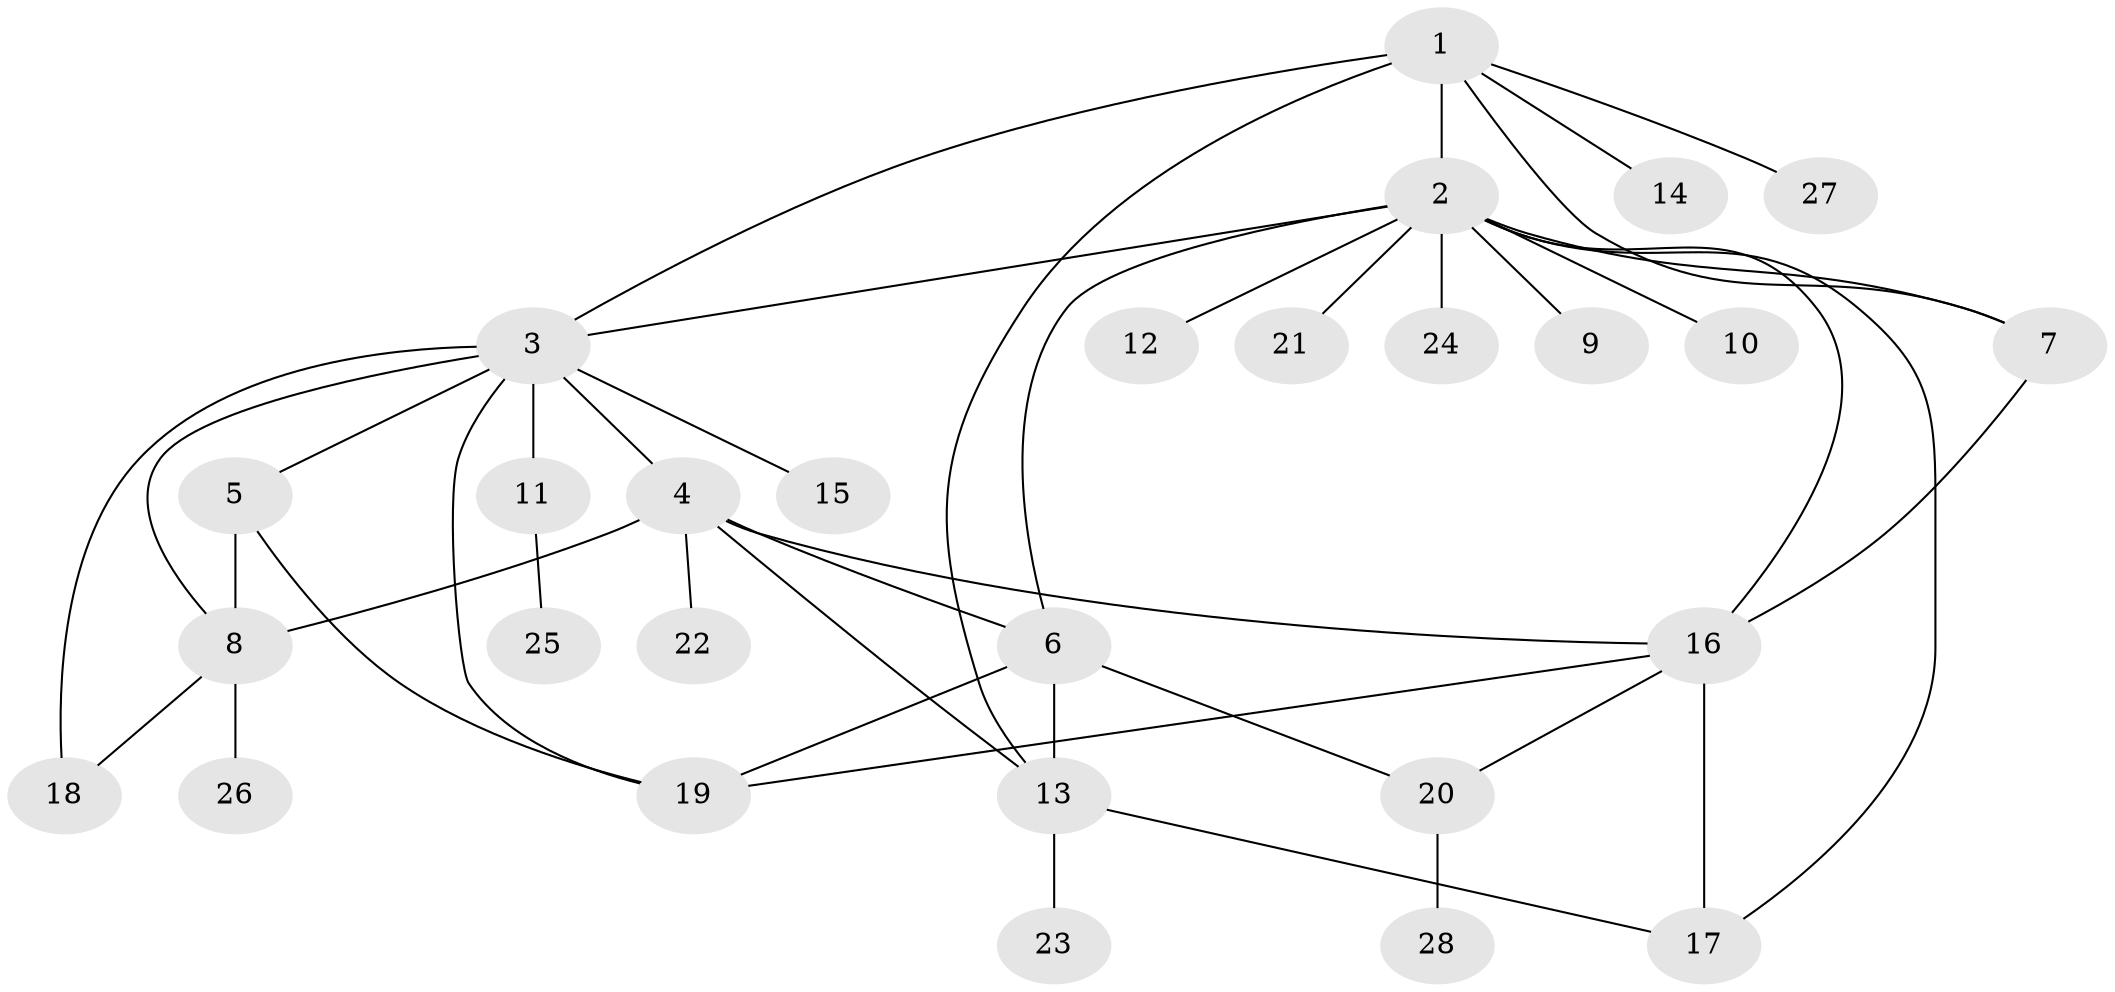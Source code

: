 // original degree distribution, {9: 0.03571428571428571, 16: 0.017857142857142856, 13: 0.017857142857142856, 5: 0.03571428571428571, 10: 0.017857142857142856, 4: 0.125, 3: 0.08928571428571429, 1: 0.4642857142857143, 6: 0.017857142857142856, 2: 0.16071428571428573, 8: 0.017857142857142856}
// Generated by graph-tools (version 1.1) at 2025/50/03/04/25 22:50:11]
// undirected, 28 vertices, 43 edges
graph export_dot {
  node [color=gray90,style=filled];
  1;
  2;
  3;
  4;
  5;
  6;
  7;
  8;
  9;
  10;
  11;
  12;
  13;
  14;
  15;
  16;
  17;
  18;
  19;
  20;
  21;
  22;
  23;
  24;
  25;
  26;
  27;
  28;
  1 -- 2 [weight=2.0];
  1 -- 3 [weight=1.0];
  1 -- 7 [weight=1.0];
  1 -- 13 [weight=1.0];
  1 -- 14 [weight=1.0];
  1 -- 27 [weight=1.0];
  2 -- 3 [weight=1.0];
  2 -- 6 [weight=3.0];
  2 -- 7 [weight=1.0];
  2 -- 9 [weight=1.0];
  2 -- 10 [weight=2.0];
  2 -- 12 [weight=1.0];
  2 -- 16 [weight=2.0];
  2 -- 17 [weight=1.0];
  2 -- 21 [weight=1.0];
  2 -- 24 [weight=1.0];
  3 -- 4 [weight=1.0];
  3 -- 5 [weight=1.0];
  3 -- 8 [weight=1.0];
  3 -- 11 [weight=1.0];
  3 -- 15 [weight=1.0];
  3 -- 18 [weight=1.0];
  3 -- 19 [weight=1.0];
  4 -- 6 [weight=1.0];
  4 -- 8 [weight=1.0];
  4 -- 13 [weight=1.0];
  4 -- 16 [weight=1.0];
  4 -- 22 [weight=1.0];
  5 -- 8 [weight=7.0];
  5 -- 19 [weight=1.0];
  6 -- 13 [weight=2.0];
  6 -- 19 [weight=1.0];
  6 -- 20 [weight=1.0];
  7 -- 16 [weight=1.0];
  8 -- 18 [weight=1.0];
  8 -- 26 [weight=1.0];
  11 -- 25 [weight=1.0];
  13 -- 17 [weight=1.0];
  13 -- 23 [weight=1.0];
  16 -- 17 [weight=1.0];
  16 -- 19 [weight=1.0];
  16 -- 20 [weight=1.0];
  20 -- 28 [weight=1.0];
}
